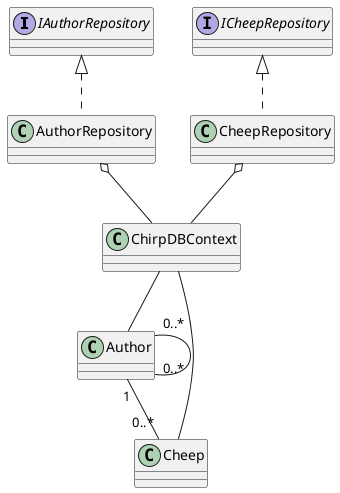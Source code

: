 /' https://plantuml.com/class-diagram '/
@startuml domainModel
interface IAuthorRepository
interface ICheepRepository
class AuthorRepository
class CheepRepository
class Author
class Cheep
class ChirpDBContext

IAuthorRepository <|.. AuthorRepository
ICheepRepository <|.. CheepRepository
Author "1" -- "0..*" Cheep
Author "0..*" -- "0..*" Author
ChirpDBContext -- Author
ChirpDBContext -- Cheep
AuthorRepository o-- ChirpDBContext
CheepRepository o-- ChirpDBContext

@enduml